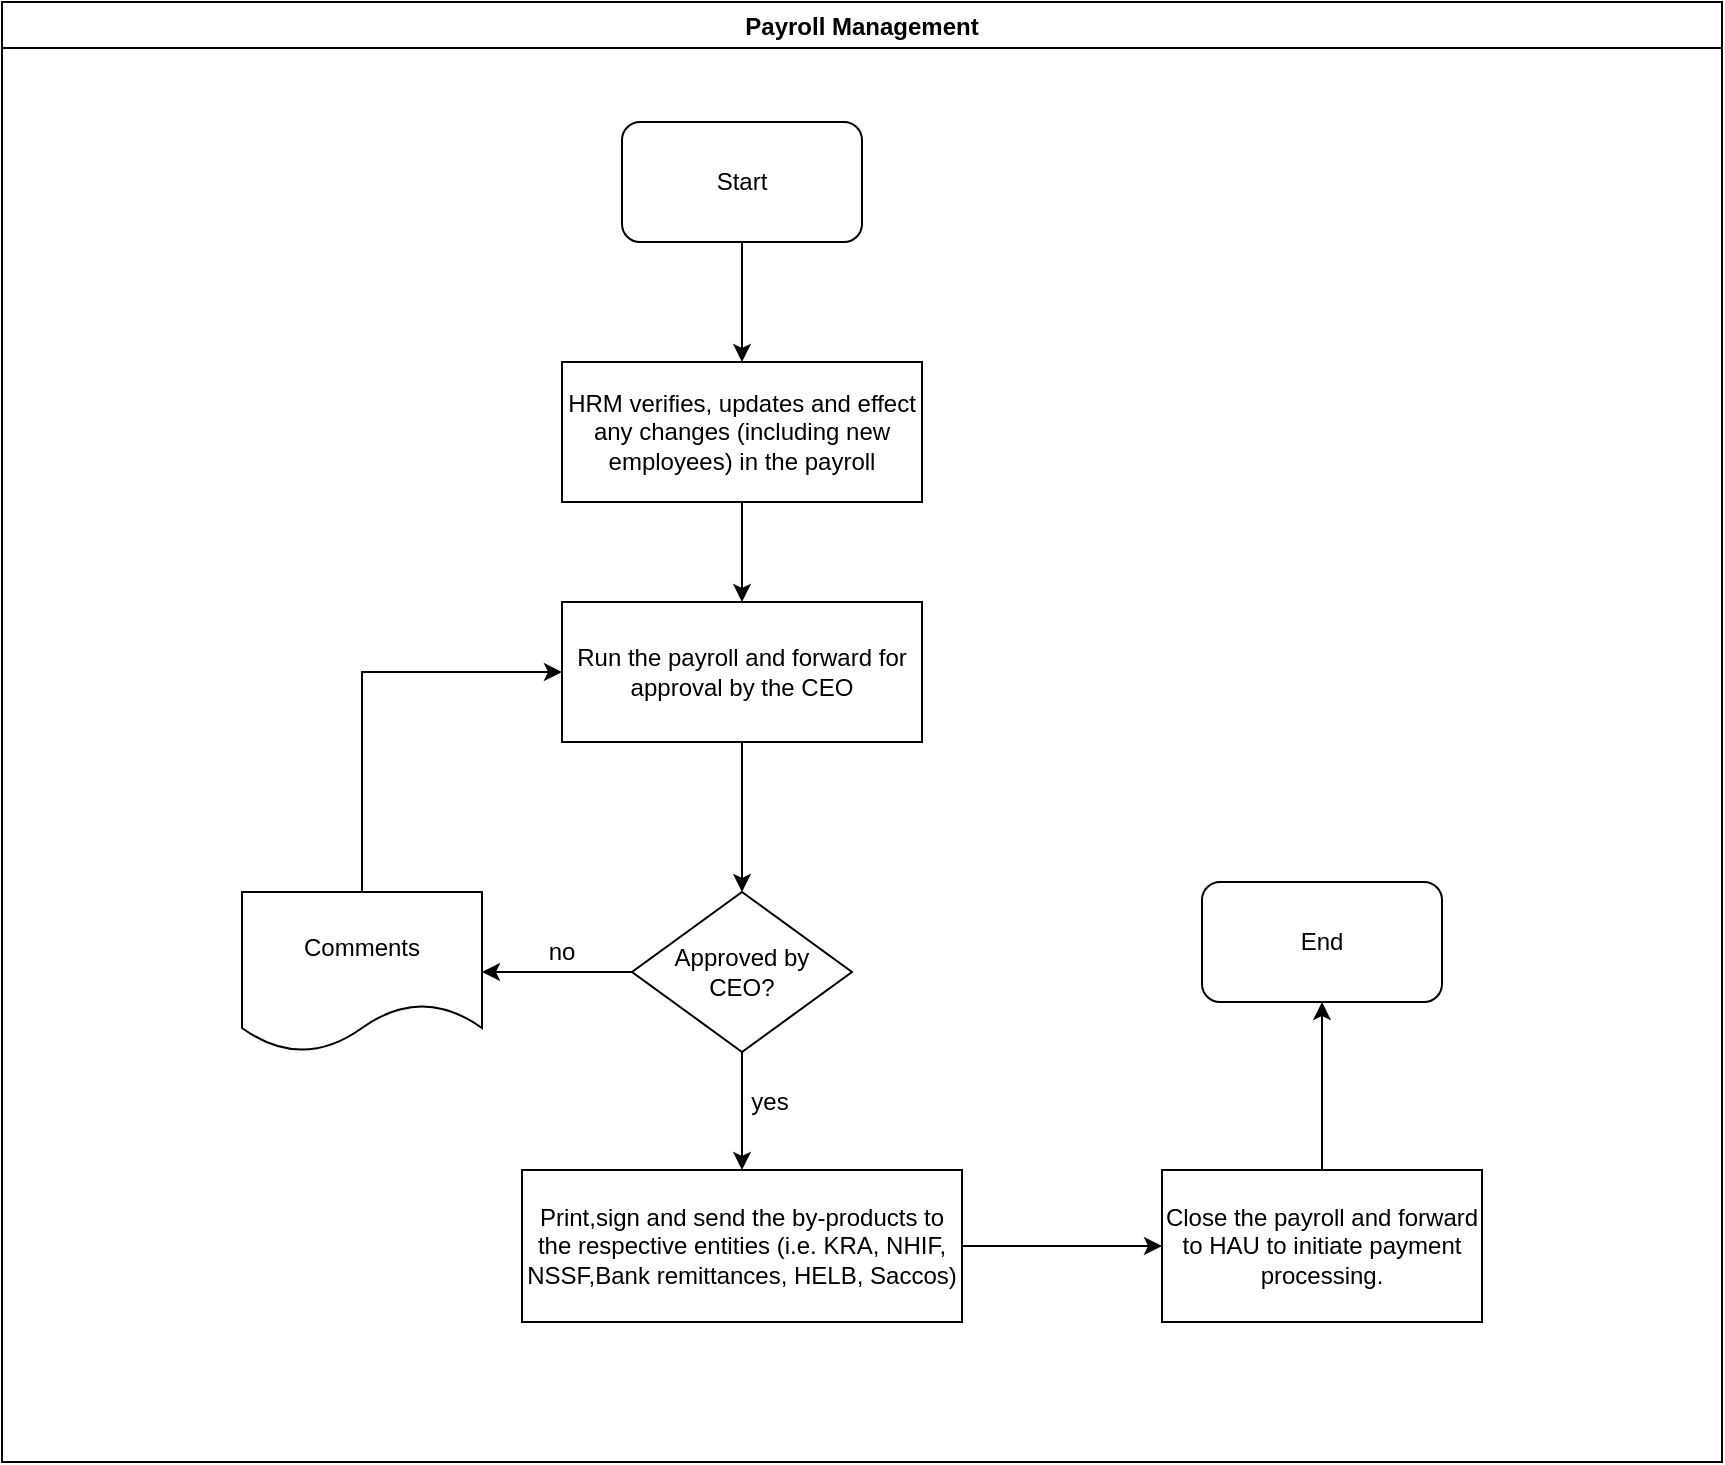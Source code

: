 <mxfile version="14.9.3" type="github">
  <diagram id="tHBXuNAXQTGmKLuqYtSG" name="Page-1">
    <mxGraphModel dx="1038" dy="508" grid="1" gridSize="10" guides="1" tooltips="1" connect="1" arrows="1" fold="1" page="1" pageScale="1" pageWidth="1169" pageHeight="827" math="0" shadow="0">
      <root>
        <mxCell id="0" />
        <mxCell id="1" parent="0" />
        <mxCell id="mcmqCNgvJ_aKTp28pCtp-1" value="Payroll Management " style="swimlane;" vertex="1" parent="1">
          <mxGeometry x="90" y="20" width="860" height="730" as="geometry" />
        </mxCell>
        <mxCell id="mcmqCNgvJ_aKTp28pCtp-2" value="Start" style="rounded=1;whiteSpace=wrap;html=1;" vertex="1" parent="mcmqCNgvJ_aKTp28pCtp-1">
          <mxGeometry x="310" y="60" width="120" height="60" as="geometry" />
        </mxCell>
        <mxCell id="mcmqCNgvJ_aKTp28pCtp-7" value="" style="edgeStyle=orthogonalEdgeStyle;rounded=0;orthogonalLoop=1;jettySize=auto;html=1;" edge="1" parent="mcmqCNgvJ_aKTp28pCtp-1" source="mcmqCNgvJ_aKTp28pCtp-5" target="mcmqCNgvJ_aKTp28pCtp-6">
          <mxGeometry relative="1" as="geometry" />
        </mxCell>
        <mxCell id="mcmqCNgvJ_aKTp28pCtp-5" value="HRM &lt;span lang=&quot;EN-GB&quot;&gt;verifies, updates and effect any changes (including new employees) in the payroll&lt;/span&gt;" style="rounded=0;whiteSpace=wrap;html=1;" vertex="1" parent="mcmqCNgvJ_aKTp28pCtp-1">
          <mxGeometry x="280" y="180" width="180" height="70" as="geometry" />
        </mxCell>
        <mxCell id="mcmqCNgvJ_aKTp28pCtp-4" value="" style="edgeStyle=orthogonalEdgeStyle;rounded=0;orthogonalLoop=1;jettySize=auto;html=1;" edge="1" parent="mcmqCNgvJ_aKTp28pCtp-1" source="mcmqCNgvJ_aKTp28pCtp-2" target="mcmqCNgvJ_aKTp28pCtp-5">
          <mxGeometry relative="1" as="geometry">
            <mxPoint x="370" y="200" as="targetPoint" />
          </mxGeometry>
        </mxCell>
        <mxCell id="mcmqCNgvJ_aKTp28pCtp-9" value="" style="edgeStyle=orthogonalEdgeStyle;rounded=0;orthogonalLoop=1;jettySize=auto;html=1;" edge="1" parent="mcmqCNgvJ_aKTp28pCtp-1" source="mcmqCNgvJ_aKTp28pCtp-6" target="mcmqCNgvJ_aKTp28pCtp-8">
          <mxGeometry relative="1" as="geometry" />
        </mxCell>
        <mxCell id="mcmqCNgvJ_aKTp28pCtp-6" value="&lt;table&gt;&lt;tbody&gt;&lt;tr&gt;&lt;td&gt;&lt;span lang=&quot;EN-GB&quot;&gt;Run the payroll and forward for approval by the CEO&lt;/span&gt;&lt;/td&gt;&lt;/tr&gt;&lt;/tbody&gt;&lt;/table&gt;" style="rounded=0;whiteSpace=wrap;html=1;" vertex="1" parent="mcmqCNgvJ_aKTp28pCtp-1">
          <mxGeometry x="280" y="300" width="180" height="70" as="geometry" />
        </mxCell>
        <mxCell id="mcmqCNgvJ_aKTp28pCtp-13" value="" style="edgeStyle=orthogonalEdgeStyle;rounded=0;orthogonalLoop=1;jettySize=auto;html=1;" edge="1" parent="mcmqCNgvJ_aKTp28pCtp-1" source="mcmqCNgvJ_aKTp28pCtp-8" target="mcmqCNgvJ_aKTp28pCtp-12">
          <mxGeometry relative="1" as="geometry" />
        </mxCell>
        <mxCell id="mcmqCNgvJ_aKTp28pCtp-17" value="" style="edgeStyle=orthogonalEdgeStyle;rounded=0;orthogonalLoop=1;jettySize=auto;html=1;" edge="1" parent="mcmqCNgvJ_aKTp28pCtp-1" source="mcmqCNgvJ_aKTp28pCtp-8" target="mcmqCNgvJ_aKTp28pCtp-16">
          <mxGeometry relative="1" as="geometry" />
        </mxCell>
        <mxCell id="mcmqCNgvJ_aKTp28pCtp-8" value="&lt;div&gt;Approved by&lt;/div&gt;&lt;div&gt;CEO?&lt;/div&gt;" style="rhombus;whiteSpace=wrap;html=1;rounded=0;" vertex="1" parent="mcmqCNgvJ_aKTp28pCtp-1">
          <mxGeometry x="315" y="445" width="110" height="80" as="geometry" />
        </mxCell>
        <mxCell id="mcmqCNgvJ_aKTp28pCtp-15" value="" style="edgeStyle=orthogonalEdgeStyle;rounded=0;orthogonalLoop=1;jettySize=auto;html=1;entryX=0;entryY=0.5;entryDx=0;entryDy=0;exitX=0.5;exitY=0;exitDx=0;exitDy=0;" edge="1" parent="mcmqCNgvJ_aKTp28pCtp-1" source="mcmqCNgvJ_aKTp28pCtp-12" target="mcmqCNgvJ_aKTp28pCtp-6">
          <mxGeometry relative="1" as="geometry">
            <mxPoint x="180" y="355" as="targetPoint" />
          </mxGeometry>
        </mxCell>
        <mxCell id="mcmqCNgvJ_aKTp28pCtp-12" value="Comments" style="shape=document;whiteSpace=wrap;html=1;boundedLbl=1;rounded=0;" vertex="1" parent="mcmqCNgvJ_aKTp28pCtp-1">
          <mxGeometry x="120" y="445" width="120" height="80" as="geometry" />
        </mxCell>
        <mxCell id="mcmqCNgvJ_aKTp28pCtp-21" value="" style="edgeStyle=orthogonalEdgeStyle;rounded=0;orthogonalLoop=1;jettySize=auto;html=1;" edge="1" parent="mcmqCNgvJ_aKTp28pCtp-1" source="mcmqCNgvJ_aKTp28pCtp-16" target="mcmqCNgvJ_aKTp28pCtp-20">
          <mxGeometry relative="1" as="geometry" />
        </mxCell>
        <mxCell id="mcmqCNgvJ_aKTp28pCtp-16" value="&lt;span lang=&quot;EN-GB&quot;&gt;Print,sign and send the by-products to the respective entities (i.e. KRA, NHIF, NSSF,Bank remittances, HELB, Saccos&lt;/span&gt;&lt;span lang=&quot;EN-GB&quot;&gt;) &lt;/span&gt;" style="whiteSpace=wrap;html=1;rounded=0;" vertex="1" parent="mcmqCNgvJ_aKTp28pCtp-1">
          <mxGeometry x="260" y="584" width="220" height="76" as="geometry" />
        </mxCell>
        <mxCell id="mcmqCNgvJ_aKTp28pCtp-23" value="" style="edgeStyle=orthogonalEdgeStyle;rounded=0;orthogonalLoop=1;jettySize=auto;html=1;entryX=0.5;entryY=1;entryDx=0;entryDy=0;" edge="1" parent="mcmqCNgvJ_aKTp28pCtp-1" source="mcmqCNgvJ_aKTp28pCtp-20" target="mcmqCNgvJ_aKTp28pCtp-24">
          <mxGeometry relative="1" as="geometry">
            <mxPoint x="660" y="496" as="targetPoint" />
          </mxGeometry>
        </mxCell>
        <mxCell id="mcmqCNgvJ_aKTp28pCtp-20" value="&lt;span lang=&quot;EN-GB&quot;&gt;Close the payroll and forward to HAU to initiate payment processing.&lt;/span&gt;" style="whiteSpace=wrap;html=1;rounded=0;" vertex="1" parent="mcmqCNgvJ_aKTp28pCtp-1">
          <mxGeometry x="580" y="584" width="160" height="76" as="geometry" />
        </mxCell>
        <mxCell id="mcmqCNgvJ_aKTp28pCtp-24" value="End" style="rounded=1;whiteSpace=wrap;html=1;" vertex="1" parent="mcmqCNgvJ_aKTp28pCtp-1">
          <mxGeometry x="600" y="440" width="120" height="60" as="geometry" />
        </mxCell>
        <mxCell id="mcmqCNgvJ_aKTp28pCtp-18" value="yes" style="text;html=1;strokeColor=none;fillColor=none;align=center;verticalAlign=middle;whiteSpace=wrap;rounded=0;" vertex="1" parent="1">
          <mxGeometry x="454" y="560" width="40" height="20" as="geometry" />
        </mxCell>
        <mxCell id="mcmqCNgvJ_aKTp28pCtp-19" value="no" style="text;html=1;strokeColor=none;fillColor=none;align=center;verticalAlign=middle;whiteSpace=wrap;rounded=0;" vertex="1" parent="1">
          <mxGeometry x="350" y="485" width="40" height="20" as="geometry" />
        </mxCell>
      </root>
    </mxGraphModel>
  </diagram>
</mxfile>
